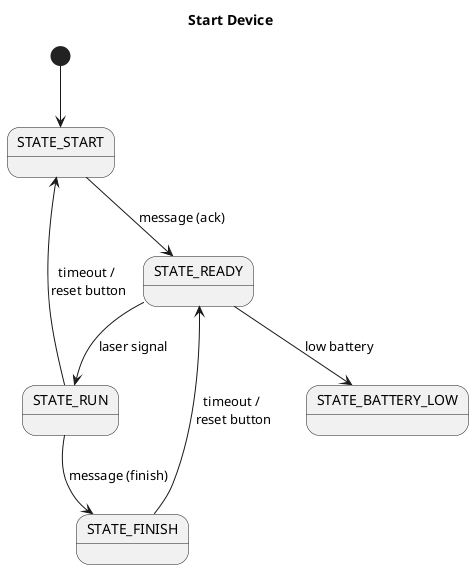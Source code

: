 @startuml

title Start Device

state "STATE_START" as start
state "STATE_BATTERY_LOW" as battery
state "STATE_READY" as ready
state "STATE_RUN" as run
state "STATE_FINISH" as finish

[*] --> start
start --> ready : message (ack)
ready --> run : laser signal
ready --> battery : low battery
run --> start : timeout / \nreset button
run --> finish : message (finish)
finish --> ready : timeout / \nreset button
@enduml